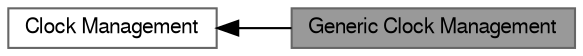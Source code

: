 digraph "Generic Clock Management"
{
 // LATEX_PDF_SIZE
  bgcolor="transparent";
  edge [fontname=FreeSans,fontsize=10,labelfontname=FreeSans,labelfontsize=10];
  node [fontname=FreeSans,fontsize=10,shape=box,height=0.2,width=0.4];
  rankdir=LR;
  Node2 [label="Clock Management",height=0.2,width=0.4,color="grey40", fillcolor="white", style="filled",URL="$group__clk__group.html",tooltip=" "];
  Node1 [label="Generic Clock Management",height=0.2,width=0.4,color="gray40", fillcolor="grey60", style="filled", fontcolor="black",tooltip="Generic clocks are configurable clocks which run outside the system clock domain."];
  Node2->Node1 [shape=plaintext, dir="back", style="solid"];
}
